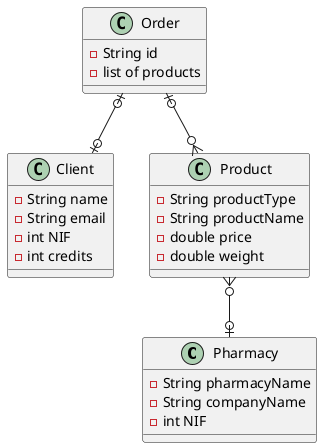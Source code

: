 @startuml
'skinparam linetype polyline


class Pharmacy {
  -String pharmacyName
  -String companyName
  -int NIF
}

class Order {
    -String id
    -list of products
}

class Client {
    -String name
    -String email
    -int NIF
    -int credits
}

class Product{
    -String productType
    -String productName
    -double price
    -double weight
}

Product }o--o| Pharmacy
Order |o--o{ Product
Order |o--o| Client

@enduml